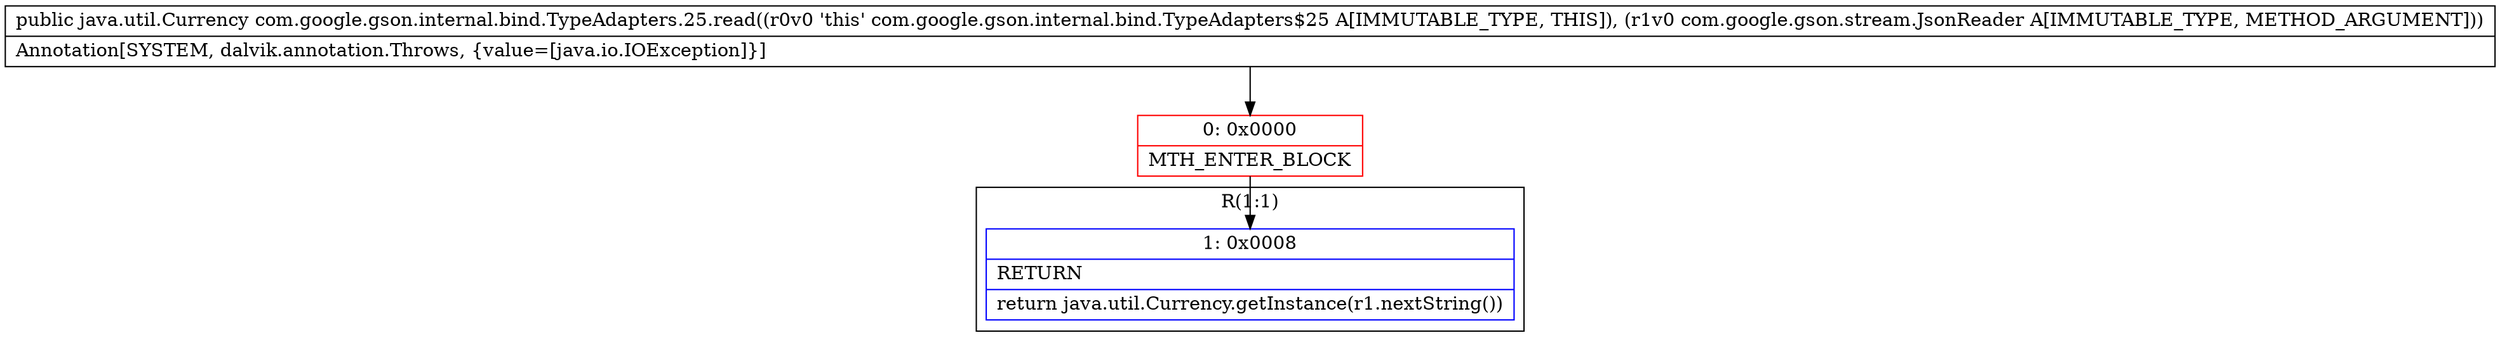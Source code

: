 digraph "CFG forcom.google.gson.internal.bind.TypeAdapters.25.read(Lcom\/google\/gson\/stream\/JsonReader;)Ljava\/util\/Currency;" {
subgraph cluster_Region_1387447472 {
label = "R(1:1)";
node [shape=record,color=blue];
Node_1 [shape=record,label="{1\:\ 0x0008|RETURN\l|return java.util.Currency.getInstance(r1.nextString())\l}"];
}
Node_0 [shape=record,color=red,label="{0\:\ 0x0000|MTH_ENTER_BLOCK\l}"];
MethodNode[shape=record,label="{public java.util.Currency com.google.gson.internal.bind.TypeAdapters.25.read((r0v0 'this' com.google.gson.internal.bind.TypeAdapters$25 A[IMMUTABLE_TYPE, THIS]), (r1v0 com.google.gson.stream.JsonReader A[IMMUTABLE_TYPE, METHOD_ARGUMENT]))  | Annotation[SYSTEM, dalvik.annotation.Throws, \{value=[java.io.IOException]\}]\l}"];
MethodNode -> Node_0;
Node_0 -> Node_1;
}

